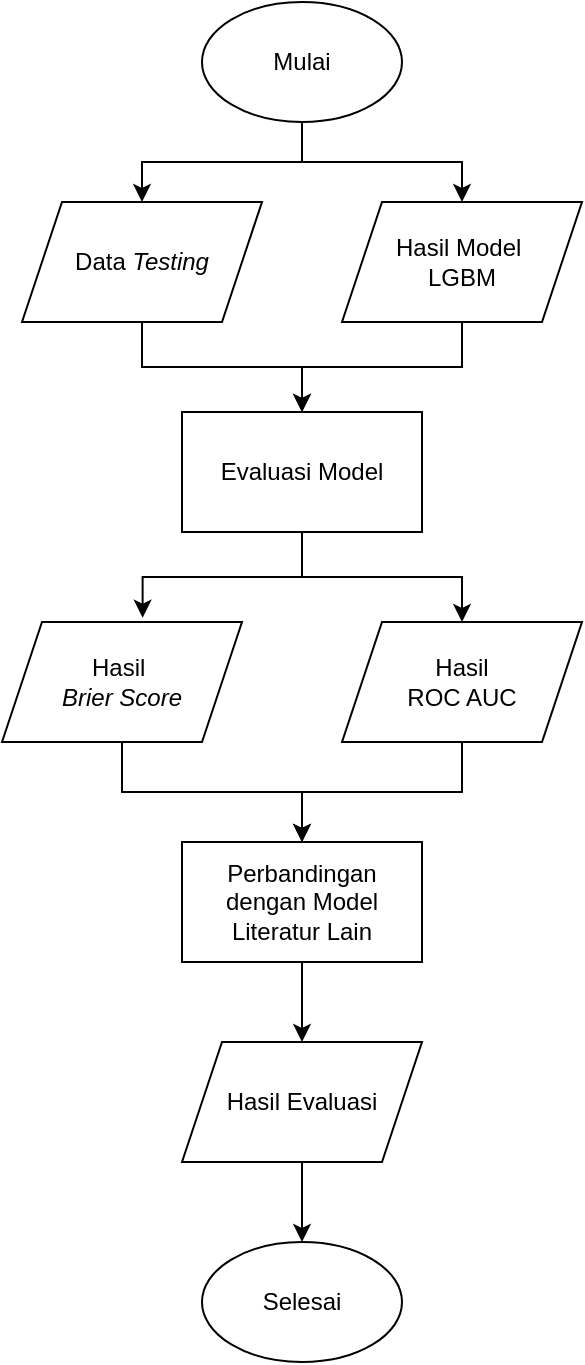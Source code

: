 <mxfile version="27.0.2">
  <diagram name="Page-1" id="fJQKvYSDg5BPfoZSww_d">
    <mxGraphModel dx="872" dy="529" grid="1" gridSize="10" guides="1" tooltips="1" connect="1" arrows="1" fold="1" page="1" pageScale="1" pageWidth="827" pageHeight="1169" math="0" shadow="0">
      <root>
        <mxCell id="0" />
        <mxCell id="1" parent="0" />
        <mxCell id="E9fjUXzIlTnjdSZBnWGk-3" style="edgeStyle=orthogonalEdgeStyle;rounded=0;orthogonalLoop=1;jettySize=auto;html=1;" parent="1" source="E9fjUXzIlTnjdSZBnWGk-1" target="E9fjUXzIlTnjdSZBnWGk-2" edge="1">
          <mxGeometry relative="1" as="geometry" />
        </mxCell>
        <mxCell id="E9fjUXzIlTnjdSZBnWGk-32" value="" style="edgeStyle=orthogonalEdgeStyle;rounded=0;orthogonalLoop=1;jettySize=auto;html=1;" parent="1" source="E9fjUXzIlTnjdSZBnWGk-1" target="E9fjUXzIlTnjdSZBnWGk-30" edge="1">
          <mxGeometry relative="1" as="geometry" />
        </mxCell>
        <mxCell id="E9fjUXzIlTnjdSZBnWGk-1" value="Mulai" style="ellipse;whiteSpace=wrap;html=1;" parent="1" vertex="1">
          <mxGeometry x="470" y="380" width="100" height="60" as="geometry" />
        </mxCell>
        <mxCell id="E9fjUXzIlTnjdSZBnWGk-33" value="" style="edgeStyle=orthogonalEdgeStyle;rounded=0;orthogonalLoop=1;jettySize=auto;html=1;" parent="1" source="E9fjUXzIlTnjdSZBnWGk-2" target="E9fjUXzIlTnjdSZBnWGk-6" edge="1">
          <mxGeometry relative="1" as="geometry" />
        </mxCell>
        <mxCell id="E9fjUXzIlTnjdSZBnWGk-2" value="Data &lt;i&gt;Testing&lt;/i&gt;" style="shape=parallelogram;perimeter=parallelogramPerimeter;whiteSpace=wrap;html=1;fixedSize=1;" parent="1" vertex="1">
          <mxGeometry x="380" y="480" width="120" height="60" as="geometry" />
        </mxCell>
        <mxCell id="E9fjUXzIlTnjdSZBnWGk-38" value="" style="edgeStyle=orthogonalEdgeStyle;rounded=0;orthogonalLoop=1;jettySize=auto;html=1;" parent="1" source="E9fjUXzIlTnjdSZBnWGk-6" target="E9fjUXzIlTnjdSZBnWGk-36" edge="1">
          <mxGeometry relative="1" as="geometry" />
        </mxCell>
        <mxCell id="E9fjUXzIlTnjdSZBnWGk-6" value="Evaluasi Model" style="rounded=0;whiteSpace=wrap;html=1;" parent="1" vertex="1">
          <mxGeometry x="460" y="585" width="120" height="60" as="geometry" />
        </mxCell>
        <mxCell id="E9fjUXzIlTnjdSZBnWGk-19" value="Selesai" style="ellipse;whiteSpace=wrap;html=1;" parent="1" vertex="1">
          <mxGeometry x="470" y="1000" width="100" height="60" as="geometry" />
        </mxCell>
        <mxCell id="E9fjUXzIlTnjdSZBnWGk-34" value="" style="edgeStyle=orthogonalEdgeStyle;rounded=0;orthogonalLoop=1;jettySize=auto;html=1;" parent="1" source="E9fjUXzIlTnjdSZBnWGk-30" target="E9fjUXzIlTnjdSZBnWGk-6" edge="1">
          <mxGeometry relative="1" as="geometry" />
        </mxCell>
        <mxCell id="E9fjUXzIlTnjdSZBnWGk-30" value="Hasil Model&amp;nbsp;&lt;div&gt;LGBM&lt;/div&gt;" style="shape=parallelogram;perimeter=parallelogramPerimeter;whiteSpace=wrap;html=1;fixedSize=1;" parent="1" vertex="1">
          <mxGeometry x="540" y="480" width="120" height="60" as="geometry" />
        </mxCell>
        <mxCell id="-kSj5SMyIRkbDONV1sY4-3" value="" style="edgeStyle=orthogonalEdgeStyle;rounded=0;orthogonalLoop=1;jettySize=auto;html=1;" edge="1" parent="1" source="E9fjUXzIlTnjdSZBnWGk-35" target="-kSj5SMyIRkbDONV1sY4-1">
          <mxGeometry relative="1" as="geometry" />
        </mxCell>
        <mxCell id="E9fjUXzIlTnjdSZBnWGk-35" value="Hasil&amp;nbsp;&lt;div&gt;&lt;i&gt;Brier Score&lt;/i&gt;&lt;/div&gt;" style="shape=parallelogram;perimeter=parallelogramPerimeter;whiteSpace=wrap;html=1;fixedSize=1;" parent="1" vertex="1">
          <mxGeometry x="370" y="690" width="120" height="60" as="geometry" />
        </mxCell>
        <mxCell id="-kSj5SMyIRkbDONV1sY4-2" value="" style="edgeStyle=orthogonalEdgeStyle;rounded=0;orthogonalLoop=1;jettySize=auto;html=1;" edge="1" parent="1" source="E9fjUXzIlTnjdSZBnWGk-36" target="-kSj5SMyIRkbDONV1sY4-1">
          <mxGeometry relative="1" as="geometry" />
        </mxCell>
        <mxCell id="E9fjUXzIlTnjdSZBnWGk-36" value="Hasil&lt;div&gt;ROC AUC&lt;/div&gt;" style="shape=parallelogram;perimeter=parallelogramPerimeter;whiteSpace=wrap;html=1;fixedSize=1;" parent="1" vertex="1">
          <mxGeometry x="540" y="690" width="120" height="60" as="geometry" />
        </mxCell>
        <mxCell id="E9fjUXzIlTnjdSZBnWGk-39" style="edgeStyle=orthogonalEdgeStyle;rounded=0;orthogonalLoop=1;jettySize=auto;html=1;entryX=0.586;entryY=-0.036;entryDx=0;entryDy=0;entryPerimeter=0;" parent="1" source="E9fjUXzIlTnjdSZBnWGk-6" target="E9fjUXzIlTnjdSZBnWGk-35" edge="1">
          <mxGeometry relative="1" as="geometry" />
        </mxCell>
        <mxCell id="-kSj5SMyIRkbDONV1sY4-7" value="" style="edgeStyle=orthogonalEdgeStyle;rounded=0;orthogonalLoop=1;jettySize=auto;html=1;" edge="1" parent="1" source="-kSj5SMyIRkbDONV1sY4-1" target="-kSj5SMyIRkbDONV1sY4-6">
          <mxGeometry relative="1" as="geometry" />
        </mxCell>
        <mxCell id="-kSj5SMyIRkbDONV1sY4-1" value="Perbandingan dengan Model Literatur Lain" style="rounded=0;whiteSpace=wrap;html=1;" vertex="1" parent="1">
          <mxGeometry x="460" y="800" width="120" height="60" as="geometry" />
        </mxCell>
        <mxCell id="-kSj5SMyIRkbDONV1sY4-8" value="" style="edgeStyle=orthogonalEdgeStyle;rounded=0;orthogonalLoop=1;jettySize=auto;html=1;" edge="1" parent="1" source="-kSj5SMyIRkbDONV1sY4-6" target="E9fjUXzIlTnjdSZBnWGk-19">
          <mxGeometry relative="1" as="geometry" />
        </mxCell>
        <mxCell id="-kSj5SMyIRkbDONV1sY4-6" value="Hasil Evaluasi" style="shape=parallelogram;perimeter=parallelogramPerimeter;whiteSpace=wrap;html=1;fixedSize=1;" vertex="1" parent="1">
          <mxGeometry x="460" y="900" width="120" height="60" as="geometry" />
        </mxCell>
      </root>
    </mxGraphModel>
  </diagram>
</mxfile>
